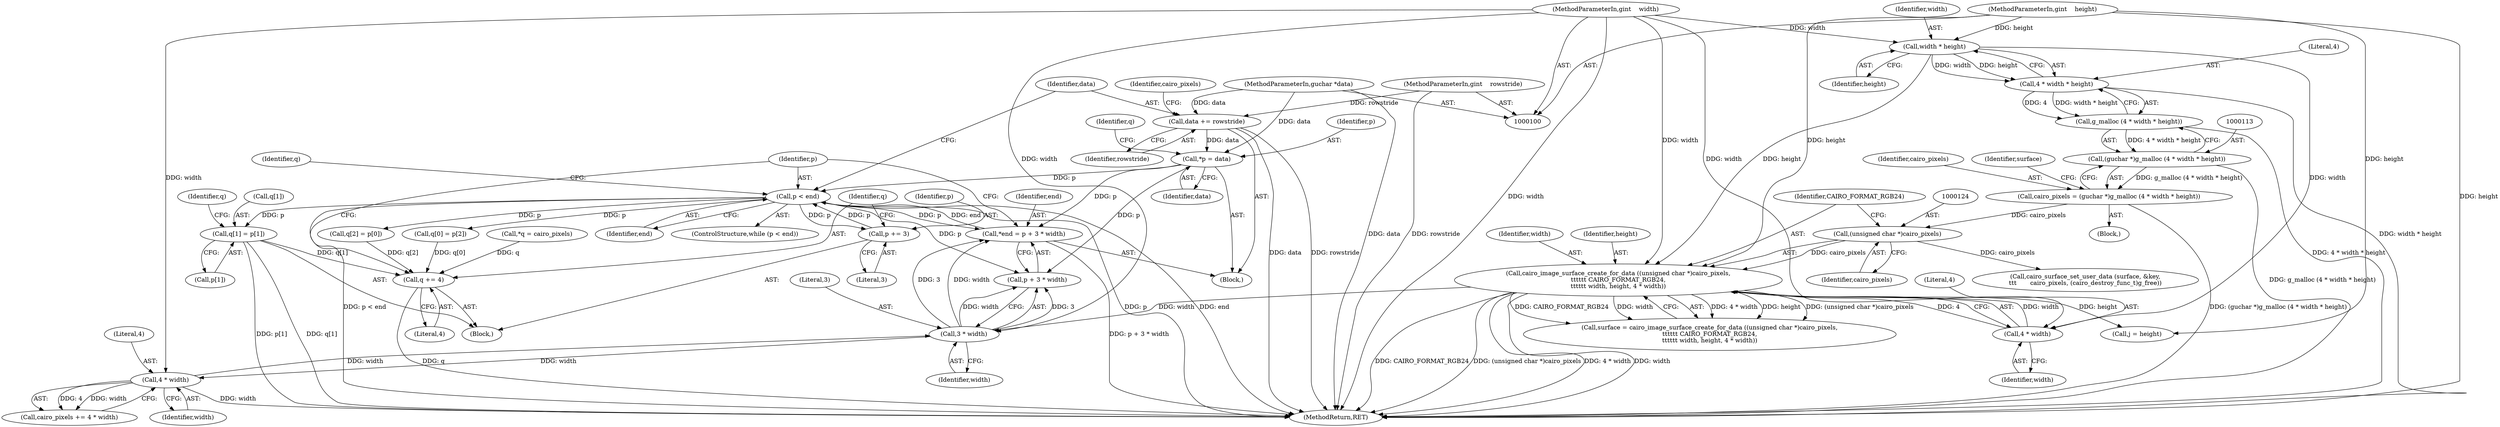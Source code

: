 digraph "1_poppler_c839b706092583f6b12ed3cc634bf5af34b7a2bb@array" {
"1000176" [label="(Call,q[1] = p[1])"];
"1000165" [label="(Call,p < end)"];
"1000190" [label="(Call,p += 3)"];
"1000149" [label="(Call,*p = data)"];
"1000196" [label="(Call,data += rowstride)"];
"1000104" [label="(MethodParameterIn,gint    rowstride)"];
"1000101" [label="(MethodParameterIn,guchar *data)"];
"1000157" [label="(Call,*end = p + 3 * width)"];
"1000161" [label="(Call,3 * width)"];
"1000201" [label="(Call,4 * width)"];
"1000102" [label="(MethodParameterIn,gint    width)"];
"1000122" [label="(Call,cairo_image_surface_create_for_data ((unsigned char *)cairo_pixels,\n\t\t\t\t\t\t CAIRO_FORMAT_RGB24,\n\t\t\t\t\t\t width, height, 4 * width))"];
"1000123" [label="(Call,(unsigned char *)cairo_pixels)"];
"1000110" [label="(Call,cairo_pixels = (guchar *)g_malloc (4 * width * height))"];
"1000112" [label="(Call,(guchar *)g_malloc (4 * width * height))"];
"1000114" [label="(Call,g_malloc (4 * width * height))"];
"1000115" [label="(Call,4 * width * height)"];
"1000117" [label="(Call,width * height)"];
"1000103" [label="(MethodParameterIn,gint    height)"];
"1000129" [label="(Call,4 * width)"];
"1000193" [label="(Call,q += 4)"];
"1000116" [label="(Literal,4)"];
"1000206" [label="(MethodReturn,RET)"];
"1000130" [label="(Literal,4)"];
"1000111" [label="(Identifier,cairo_pixels)"];
"1000117" [label="(Call,width * height)"];
"1000125" [label="(Identifier,cairo_pixels)"];
"1000102" [label="(MethodParameterIn,gint    width)"];
"1000101" [label="(MethodParameterIn,guchar *data)"];
"1000199" [label="(Call,cairo_pixels += 4 * width)"];
"1000163" [label="(Identifier,width)"];
"1000151" [label="(Identifier,data)"];
"1000157" [label="(Call,*end = p + 3 * width)"];
"1000197" [label="(Identifier,data)"];
"1000114" [label="(Call,g_malloc (4 * width * height))"];
"1000167" [label="(Identifier,end)"];
"1000120" [label="(Call,surface = cairo_image_surface_create_for_data ((unsigned char *)cairo_pixels,\n\t\t\t\t\t\t CAIRO_FORMAT_RGB24,\n\t\t\t\t\t\t width, height, 4 * width))"];
"1000110" [label="(Call,cairo_pixels = (guchar *)g_malloc (4 * width * height))"];
"1000180" [label="(Call,p[1])"];
"1000194" [label="(Identifier,q)"];
"1000166" [label="(Identifier,p)"];
"1000196" [label="(Call,data += rowstride)"];
"1000127" [label="(Identifier,width)"];
"1000115" [label="(Call,4 * width * height)"];
"1000119" [label="(Identifier,height)"];
"1000141" [label="(Call,j = height)"];
"1000118" [label="(Identifier,width)"];
"1000193" [label="(Call,q += 4)"];
"1000191" [label="(Identifier,p)"];
"1000129" [label="(Call,4 * width)"];
"1000190" [label="(Call,p += 3)"];
"1000123" [label="(Call,(unsigned char *)cairo_pixels)"];
"1000147" [label="(Block,)"];
"1000176" [label="(Call,q[1] = p[1])"];
"1000168" [label="(Block,)"];
"1000150" [label="(Identifier,p)"];
"1000131" [label="(Identifier,width)"];
"1000112" [label="(Call,(guchar *)g_malloc (4 * width * height))"];
"1000200" [label="(Identifier,cairo_pixels)"];
"1000159" [label="(Call,p + 3 * width)"];
"1000128" [label="(Identifier,height)"];
"1000165" [label="(Call,p < end)"];
"1000149" [label="(Call,*p = data)"];
"1000198" [label="(Identifier,rowstride)"];
"1000192" [label="(Literal,3)"];
"1000183" [label="(Call,q[2] = p[0])"];
"1000158" [label="(Identifier,end)"];
"1000161" [label="(Call,3 * width)"];
"1000195" [label="(Literal,4)"];
"1000185" [label="(Identifier,q)"];
"1000201" [label="(Call,4 * width)"];
"1000203" [label="(Identifier,width)"];
"1000177" [label="(Call,q[1])"];
"1000171" [label="(Identifier,q)"];
"1000169" [label="(Call,q[0] = p[2])"];
"1000164" [label="(ControlStructure,while (p < end))"];
"1000154" [label="(Identifier,q)"];
"1000162" [label="(Literal,3)"];
"1000122" [label="(Call,cairo_image_surface_create_for_data ((unsigned char *)cairo_pixels,\n\t\t\t\t\t\t CAIRO_FORMAT_RGB24,\n\t\t\t\t\t\t width, height, 4 * width))"];
"1000202" [label="(Literal,4)"];
"1000103" [label="(MethodParameterIn,gint    height)"];
"1000126" [label="(Identifier,CAIRO_FORMAT_RGB24)"];
"1000104" [label="(MethodParameterIn,gint    rowstride)"];
"1000132" [label="(Call,cairo_surface_set_user_data (surface, &key,\n\t\t\t       cairo_pixels, (cairo_destroy_func_t)g_free))"];
"1000153" [label="(Call,*q = cairo_pixels)"];
"1000105" [label="(Block,)"];
"1000121" [label="(Identifier,surface)"];
"1000176" -> "1000168"  [label="AST: "];
"1000176" -> "1000180"  [label="CFG: "];
"1000177" -> "1000176"  [label="AST: "];
"1000180" -> "1000176"  [label="AST: "];
"1000185" -> "1000176"  [label="CFG: "];
"1000176" -> "1000206"  [label="DDG: p[1]"];
"1000176" -> "1000206"  [label="DDG: q[1]"];
"1000165" -> "1000176"  [label="DDG: p"];
"1000176" -> "1000193"  [label="DDG: q[1]"];
"1000165" -> "1000164"  [label="AST: "];
"1000165" -> "1000167"  [label="CFG: "];
"1000166" -> "1000165"  [label="AST: "];
"1000167" -> "1000165"  [label="AST: "];
"1000171" -> "1000165"  [label="CFG: "];
"1000197" -> "1000165"  [label="CFG: "];
"1000165" -> "1000206"  [label="DDG: p"];
"1000165" -> "1000206"  [label="DDG: end"];
"1000165" -> "1000206"  [label="DDG: p < end"];
"1000165" -> "1000157"  [label="DDG: p"];
"1000165" -> "1000159"  [label="DDG: p"];
"1000190" -> "1000165"  [label="DDG: p"];
"1000149" -> "1000165"  [label="DDG: p"];
"1000157" -> "1000165"  [label="DDG: end"];
"1000165" -> "1000169"  [label="DDG: p"];
"1000165" -> "1000183"  [label="DDG: p"];
"1000165" -> "1000190"  [label="DDG: p"];
"1000190" -> "1000168"  [label="AST: "];
"1000190" -> "1000192"  [label="CFG: "];
"1000191" -> "1000190"  [label="AST: "];
"1000192" -> "1000190"  [label="AST: "];
"1000194" -> "1000190"  [label="CFG: "];
"1000149" -> "1000147"  [label="AST: "];
"1000149" -> "1000151"  [label="CFG: "];
"1000150" -> "1000149"  [label="AST: "];
"1000151" -> "1000149"  [label="AST: "];
"1000154" -> "1000149"  [label="CFG: "];
"1000196" -> "1000149"  [label="DDG: data"];
"1000101" -> "1000149"  [label="DDG: data"];
"1000149" -> "1000157"  [label="DDG: p"];
"1000149" -> "1000159"  [label="DDG: p"];
"1000196" -> "1000147"  [label="AST: "];
"1000196" -> "1000198"  [label="CFG: "];
"1000197" -> "1000196"  [label="AST: "];
"1000198" -> "1000196"  [label="AST: "];
"1000200" -> "1000196"  [label="CFG: "];
"1000196" -> "1000206"  [label="DDG: data"];
"1000196" -> "1000206"  [label="DDG: rowstride"];
"1000104" -> "1000196"  [label="DDG: rowstride"];
"1000101" -> "1000196"  [label="DDG: data"];
"1000104" -> "1000100"  [label="AST: "];
"1000104" -> "1000206"  [label="DDG: rowstride"];
"1000101" -> "1000100"  [label="AST: "];
"1000101" -> "1000206"  [label="DDG: data"];
"1000157" -> "1000147"  [label="AST: "];
"1000157" -> "1000159"  [label="CFG: "];
"1000158" -> "1000157"  [label="AST: "];
"1000159" -> "1000157"  [label="AST: "];
"1000166" -> "1000157"  [label="CFG: "];
"1000157" -> "1000206"  [label="DDG: p + 3 * width"];
"1000161" -> "1000157"  [label="DDG: 3"];
"1000161" -> "1000157"  [label="DDG: width"];
"1000161" -> "1000159"  [label="AST: "];
"1000161" -> "1000163"  [label="CFG: "];
"1000162" -> "1000161"  [label="AST: "];
"1000163" -> "1000161"  [label="AST: "];
"1000159" -> "1000161"  [label="CFG: "];
"1000161" -> "1000159"  [label="DDG: 3"];
"1000161" -> "1000159"  [label="DDG: width"];
"1000201" -> "1000161"  [label="DDG: width"];
"1000122" -> "1000161"  [label="DDG: width"];
"1000102" -> "1000161"  [label="DDG: width"];
"1000161" -> "1000201"  [label="DDG: width"];
"1000201" -> "1000199"  [label="AST: "];
"1000201" -> "1000203"  [label="CFG: "];
"1000202" -> "1000201"  [label="AST: "];
"1000203" -> "1000201"  [label="AST: "];
"1000199" -> "1000201"  [label="CFG: "];
"1000201" -> "1000206"  [label="DDG: width"];
"1000201" -> "1000199"  [label="DDG: 4"];
"1000201" -> "1000199"  [label="DDG: width"];
"1000102" -> "1000201"  [label="DDG: width"];
"1000102" -> "1000100"  [label="AST: "];
"1000102" -> "1000206"  [label="DDG: width"];
"1000102" -> "1000117"  [label="DDG: width"];
"1000102" -> "1000122"  [label="DDG: width"];
"1000102" -> "1000129"  [label="DDG: width"];
"1000122" -> "1000120"  [label="AST: "];
"1000122" -> "1000129"  [label="CFG: "];
"1000123" -> "1000122"  [label="AST: "];
"1000126" -> "1000122"  [label="AST: "];
"1000127" -> "1000122"  [label="AST: "];
"1000128" -> "1000122"  [label="AST: "];
"1000129" -> "1000122"  [label="AST: "];
"1000120" -> "1000122"  [label="CFG: "];
"1000122" -> "1000206"  [label="DDG: CAIRO_FORMAT_RGB24"];
"1000122" -> "1000206"  [label="DDG: (unsigned char *)cairo_pixels"];
"1000122" -> "1000206"  [label="DDG: 4 * width"];
"1000122" -> "1000206"  [label="DDG: width"];
"1000122" -> "1000120"  [label="DDG: 4 * width"];
"1000122" -> "1000120"  [label="DDG: height"];
"1000122" -> "1000120"  [label="DDG: (unsigned char *)cairo_pixels"];
"1000122" -> "1000120"  [label="DDG: CAIRO_FORMAT_RGB24"];
"1000122" -> "1000120"  [label="DDG: width"];
"1000123" -> "1000122"  [label="DDG: cairo_pixels"];
"1000129" -> "1000122"  [label="DDG: width"];
"1000129" -> "1000122"  [label="DDG: 4"];
"1000117" -> "1000122"  [label="DDG: height"];
"1000103" -> "1000122"  [label="DDG: height"];
"1000122" -> "1000141"  [label="DDG: height"];
"1000123" -> "1000125"  [label="CFG: "];
"1000124" -> "1000123"  [label="AST: "];
"1000125" -> "1000123"  [label="AST: "];
"1000126" -> "1000123"  [label="CFG: "];
"1000110" -> "1000123"  [label="DDG: cairo_pixels"];
"1000123" -> "1000132"  [label="DDG: cairo_pixels"];
"1000110" -> "1000105"  [label="AST: "];
"1000110" -> "1000112"  [label="CFG: "];
"1000111" -> "1000110"  [label="AST: "];
"1000112" -> "1000110"  [label="AST: "];
"1000121" -> "1000110"  [label="CFG: "];
"1000110" -> "1000206"  [label="DDG: (guchar *)g_malloc (4 * width * height)"];
"1000112" -> "1000110"  [label="DDG: g_malloc (4 * width * height)"];
"1000112" -> "1000114"  [label="CFG: "];
"1000113" -> "1000112"  [label="AST: "];
"1000114" -> "1000112"  [label="AST: "];
"1000112" -> "1000206"  [label="DDG: g_malloc (4 * width * height)"];
"1000114" -> "1000112"  [label="DDG: 4 * width * height"];
"1000114" -> "1000115"  [label="CFG: "];
"1000115" -> "1000114"  [label="AST: "];
"1000114" -> "1000206"  [label="DDG: 4 * width * height"];
"1000115" -> "1000114"  [label="DDG: 4"];
"1000115" -> "1000114"  [label="DDG: width * height"];
"1000115" -> "1000117"  [label="CFG: "];
"1000116" -> "1000115"  [label="AST: "];
"1000117" -> "1000115"  [label="AST: "];
"1000115" -> "1000206"  [label="DDG: width * height"];
"1000117" -> "1000115"  [label="DDG: width"];
"1000117" -> "1000115"  [label="DDG: height"];
"1000117" -> "1000119"  [label="CFG: "];
"1000118" -> "1000117"  [label="AST: "];
"1000119" -> "1000117"  [label="AST: "];
"1000103" -> "1000117"  [label="DDG: height"];
"1000117" -> "1000129"  [label="DDG: width"];
"1000103" -> "1000100"  [label="AST: "];
"1000103" -> "1000206"  [label="DDG: height"];
"1000103" -> "1000141"  [label="DDG: height"];
"1000129" -> "1000131"  [label="CFG: "];
"1000130" -> "1000129"  [label="AST: "];
"1000131" -> "1000129"  [label="AST: "];
"1000193" -> "1000168"  [label="AST: "];
"1000193" -> "1000195"  [label="CFG: "];
"1000194" -> "1000193"  [label="AST: "];
"1000195" -> "1000193"  [label="AST: "];
"1000166" -> "1000193"  [label="CFG: "];
"1000193" -> "1000206"  [label="DDG: q"];
"1000183" -> "1000193"  [label="DDG: q[2]"];
"1000153" -> "1000193"  [label="DDG: q"];
"1000169" -> "1000193"  [label="DDG: q[0]"];
}
